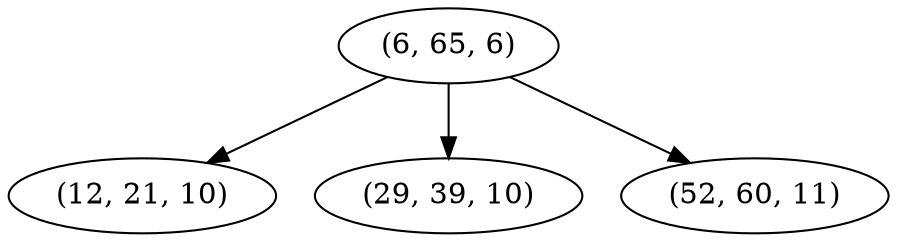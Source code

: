 digraph tree {
    "(6, 65, 6)";
    "(12, 21, 10)";
    "(29, 39, 10)";
    "(52, 60, 11)";
    "(6, 65, 6)" -> "(12, 21, 10)";
    "(6, 65, 6)" -> "(29, 39, 10)";
    "(6, 65, 6)" -> "(52, 60, 11)";
}
